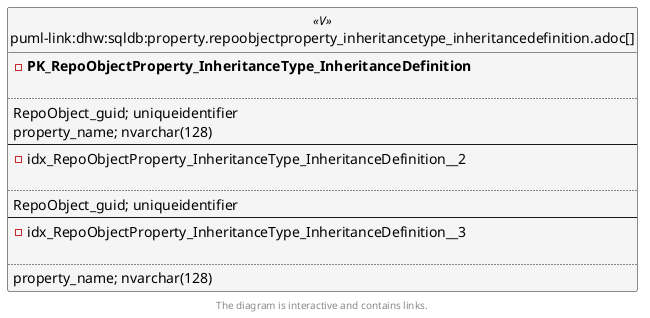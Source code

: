 @startuml
left to right direction
'top to bottom direction
hide circle
'avoide "." issues:
set namespaceSeparator none


skinparam class {
  BackgroundColor White
  BackgroundColor<<FN>> Yellow
  BackgroundColor<<FS>> Yellow
  BackgroundColor<<FT>> LightGray
  BackgroundColor<<IF>> Yellow
  BackgroundColor<<IS>> Yellow
  BackgroundColor<<P>> Aqua
  BackgroundColor<<PC>> Aqua
  BackgroundColor<<SN>> Yellow
  BackgroundColor<<SO>> SlateBlue
  BackgroundColor<<TF>> LightGray
  BackgroundColor<<TR>> Tomato
  BackgroundColor<<U>> White
  BackgroundColor<<V>> WhiteSmoke
  BackgroundColor<<X>> Aqua
  BackgroundColor<<external>> AliceBlue
}


entity "puml-link:dhw:sqldb:property.repoobjectproperty_inheritancetype_inheritancedefinition.adoc[]" as property.RepoObjectProperty_InheritanceType_InheritanceDefinition << V >> {
- **PK_RepoObjectProperty_InheritanceType_InheritanceDefinition**

..
RepoObject_guid; uniqueidentifier
property_name; nvarchar(128)
--
- idx_RepoObjectProperty_InheritanceType_InheritanceDefinition__2

..
RepoObject_guid; uniqueidentifier
--
- idx_RepoObjectProperty_InheritanceType_InheritanceDefinition__3

..
property_name; nvarchar(128)
}

footer The diagram is interactive and contains links.
@enduml

